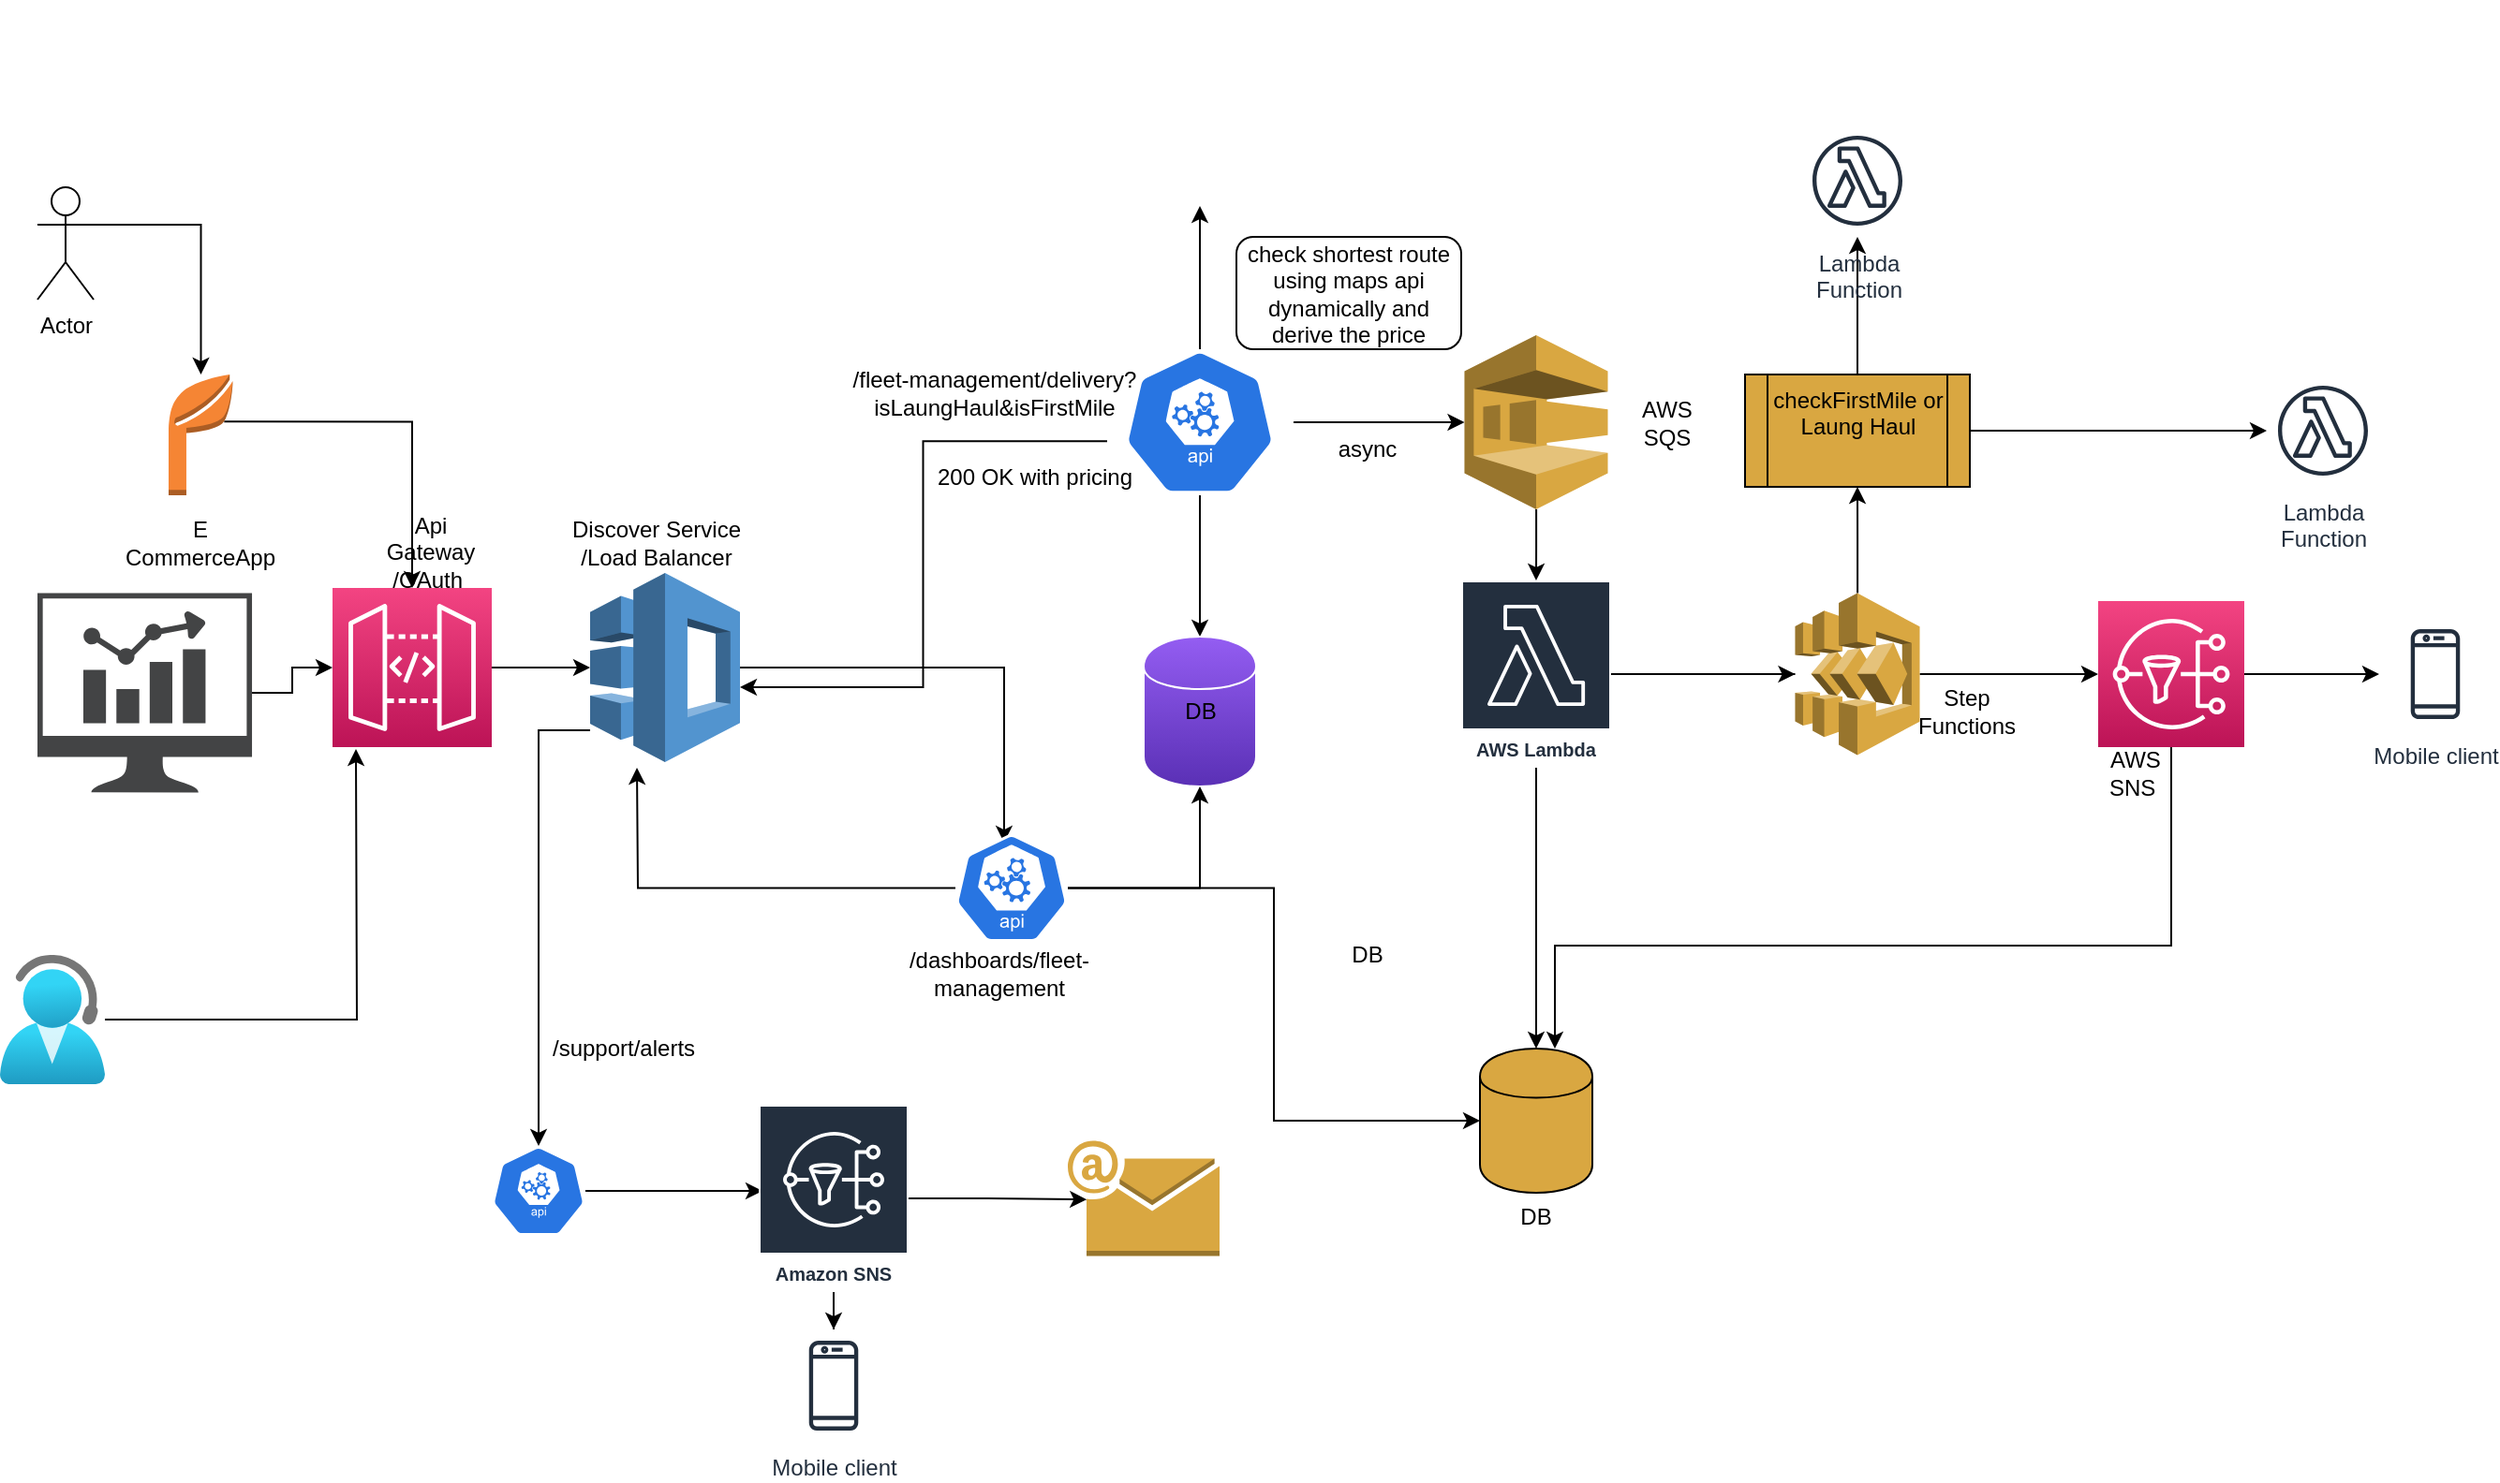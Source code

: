 <mxfile version="14.8.1" type="github">
  <diagram id="D4vt_JizwiGhyIq_tCMl" name="Page-1">
    <mxGraphModel dx="946" dy="1745" grid="1" gridSize="10" guides="1" tooltips="1" connect="1" arrows="1" fold="1" page="1" pageScale="1" pageWidth="850" pageHeight="1100" math="0" shadow="0">
      <root>
        <mxCell id="0" />
        <mxCell id="1" parent="0" />
        <mxCell id="d7MVmfg-RTv1msQ8y9jw-9" style="edgeStyle=orthogonalEdgeStyle;rounded=0;orthogonalLoop=1;jettySize=auto;html=1;exitX=1;exitY=0.333;exitDx=0;exitDy=0;exitPerimeter=0;" edge="1" parent="1" source="d7MVmfg-RTv1msQ8y9jw-2" target="d7MVmfg-RTv1msQ8y9jw-8">
          <mxGeometry relative="1" as="geometry" />
        </mxCell>
        <mxCell id="d7MVmfg-RTv1msQ8y9jw-2" value="Actor" style="shape=umlActor;verticalLabelPosition=bottom;verticalAlign=top;html=1;outlineConnect=0;" vertex="1" parent="1">
          <mxGeometry x="50" y="30" width="30" height="60" as="geometry" />
        </mxCell>
        <mxCell id="d7MVmfg-RTv1msQ8y9jw-11" style="edgeStyle=orthogonalEdgeStyle;rounded=0;orthogonalLoop=1;jettySize=auto;html=1;exitX=0.86;exitY=0.39;exitDx=0;exitDy=0;exitPerimeter=0;" edge="1" parent="1" source="d7MVmfg-RTv1msQ8y9jw-8" target="d7MVmfg-RTv1msQ8y9jw-10">
          <mxGeometry relative="1" as="geometry" />
        </mxCell>
        <mxCell id="d7MVmfg-RTv1msQ8y9jw-8" value="" style="outlineConnect=0;dashed=0;verticalLabelPosition=bottom;verticalAlign=top;align=center;html=1;shape=mxgraph.aws3.application;fillColor=#F58534;gradientColor=none;" vertex="1" parent="1">
          <mxGeometry x="120" y="130" width="34.5" height="64.5" as="geometry" />
        </mxCell>
        <mxCell id="d7MVmfg-RTv1msQ8y9jw-16" style="edgeStyle=orthogonalEdgeStyle;rounded=0;orthogonalLoop=1;jettySize=auto;html=1;entryX=0;entryY=0.5;entryDx=0;entryDy=0;entryPerimeter=0;" edge="1" parent="1" source="d7MVmfg-RTv1msQ8y9jw-10" target="d7MVmfg-RTv1msQ8y9jw-15">
          <mxGeometry relative="1" as="geometry" />
        </mxCell>
        <mxCell id="d7MVmfg-RTv1msQ8y9jw-10" value="" style="points=[[0,0,0],[0.25,0,0],[0.5,0,0],[0.75,0,0],[1,0,0],[0,1,0],[0.25,1,0],[0.5,1,0],[0.75,1,0],[1,1,0],[0,0.25,0],[0,0.5,0],[0,0.75,0],[1,0.25,0],[1,0.5,0],[1,0.75,0]];outlineConnect=0;fontColor=#232F3E;gradientColor=#F34482;gradientDirection=north;fillColor=#BC1356;strokeColor=#ffffff;dashed=0;verticalLabelPosition=bottom;verticalAlign=top;align=center;html=1;fontSize=12;fontStyle=0;aspect=fixed;shape=mxgraph.aws4.resourceIcon;resIcon=mxgraph.aws4.api_gateway;" vertex="1" parent="1">
          <mxGeometry x="207.5" y="244" width="85" height="85" as="geometry" />
        </mxCell>
        <mxCell id="d7MVmfg-RTv1msQ8y9jw-12" value="E CommerceApp&lt;br&gt;" style="text;html=1;strokeColor=none;fillColor=none;align=center;verticalAlign=middle;whiteSpace=wrap;rounded=0;" vertex="1" parent="1">
          <mxGeometry x="117" y="210" width="40" height="20" as="geometry" />
        </mxCell>
        <mxCell id="d7MVmfg-RTv1msQ8y9jw-13" value="Api Gateway /OAuth&amp;nbsp;&lt;br&gt;" style="text;html=1;strokeColor=none;fillColor=none;align=center;verticalAlign=middle;whiteSpace=wrap;rounded=0;" vertex="1" parent="1">
          <mxGeometry x="240" y="215" width="40" height="20" as="geometry" />
        </mxCell>
        <mxCell id="d7MVmfg-RTv1msQ8y9jw-104" style="edgeStyle=orthogonalEdgeStyle;rounded=0;orthogonalLoop=1;jettySize=auto;html=1;entryX=0.433;entryY=0.235;entryDx=0;entryDy=0;entryPerimeter=0;" edge="1" parent="1" source="d7MVmfg-RTv1msQ8y9jw-15" target="d7MVmfg-RTv1msQ8y9jw-106">
          <mxGeometry relative="1" as="geometry">
            <mxPoint x="385" y="410" as="targetPoint" />
          </mxGeometry>
        </mxCell>
        <mxCell id="d7MVmfg-RTv1msQ8y9jw-119" style="edgeStyle=orthogonalEdgeStyle;rounded=0;orthogonalLoop=1;jettySize=auto;html=1;entryX=0.5;entryY=0;entryDx=0;entryDy=0;entryPerimeter=0;" edge="1" parent="1" source="d7MVmfg-RTv1msQ8y9jw-15" target="d7MVmfg-RTv1msQ8y9jw-112">
          <mxGeometry relative="1" as="geometry">
            <Array as="points">
              <mxPoint x="318" y="320" />
            </Array>
          </mxGeometry>
        </mxCell>
        <mxCell id="d7MVmfg-RTv1msQ8y9jw-15" value="" style="outlineConnect=0;dashed=0;verticalLabelPosition=bottom;verticalAlign=top;align=center;html=1;shape=mxgraph.aws3.application_discovery_service;fillColor=#5294CF;gradientColor=none;" vertex="1" parent="1">
          <mxGeometry x="345" y="236" width="80" height="101" as="geometry" />
        </mxCell>
        <mxCell id="d7MVmfg-RTv1msQ8y9jw-17" value="Discover Service&lt;br&gt;/Load Balancer" style="text;html=1;align=center;verticalAlign=middle;resizable=0;points=[];autosize=1;strokeColor=none;" vertex="1" parent="1">
          <mxGeometry x="325" y="205" width="110" height="30" as="geometry" />
        </mxCell>
        <mxCell id="d7MVmfg-RTv1msQ8y9jw-37" style="edgeStyle=orthogonalEdgeStyle;rounded=0;orthogonalLoop=1;jettySize=auto;html=1;exitX=0.005;exitY=0.63;exitDx=0;exitDy=0;exitPerimeter=0;entryX=1;entryY=0.604;entryDx=0;entryDy=0;entryPerimeter=0;" edge="1" parent="1" source="d7MVmfg-RTv1msQ8y9jw-19" target="d7MVmfg-RTv1msQ8y9jw-15">
          <mxGeometry relative="1" as="geometry" />
        </mxCell>
        <mxCell id="d7MVmfg-RTv1msQ8y9jw-84" style="edgeStyle=orthogonalEdgeStyle;rounded=0;orthogonalLoop=1;jettySize=auto;html=1;entryX=0.5;entryY=0;entryDx=0;entryDy=0;" edge="1" parent="1" source="d7MVmfg-RTv1msQ8y9jw-19" target="d7MVmfg-RTv1msQ8y9jw-27">
          <mxGeometry relative="1" as="geometry" />
        </mxCell>
        <mxCell id="d7MVmfg-RTv1msQ8y9jw-86" style="edgeStyle=orthogonalEdgeStyle;rounded=0;orthogonalLoop=1;jettySize=auto;html=1;" edge="1" parent="1" source="d7MVmfg-RTv1msQ8y9jw-19">
          <mxGeometry relative="1" as="geometry">
            <mxPoint x="670.5" y="40" as="targetPoint" />
          </mxGeometry>
        </mxCell>
        <mxCell id="d7MVmfg-RTv1msQ8y9jw-87" style="edgeStyle=orthogonalEdgeStyle;rounded=0;orthogonalLoop=1;jettySize=auto;html=1;entryX=0;entryY=0.5;entryDx=0;entryDy=0;entryPerimeter=0;" edge="1" parent="1" source="d7MVmfg-RTv1msQ8y9jw-19" target="d7MVmfg-RTv1msQ8y9jw-47">
          <mxGeometry relative="1" as="geometry" />
        </mxCell>
        <mxCell id="d7MVmfg-RTv1msQ8y9jw-19" value="" style="html=1;dashed=0;whitespace=wrap;fillColor=#2875E2;strokeColor=#ffffff;points=[[0.005,0.63,0],[0.1,0.2,0],[0.9,0.2,0],[0.5,0,0],[0.995,0.63,0],[0.72,0.99,0],[0.5,1,0],[0.28,0.99,0]];shape=mxgraph.kubernetes.icon;prIcon=api" vertex="1" parent="1">
          <mxGeometry x="620.5" y="116.5" width="100" height="78" as="geometry" />
        </mxCell>
        <mxCell id="d7MVmfg-RTv1msQ8y9jw-21" value="/fleet-management/delivery?isLaungHaul&amp;amp;isFirstMile" style="text;html=1;strokeColor=none;fillColor=none;align=center;verticalAlign=middle;whiteSpace=wrap;rounded=0;" vertex="1" parent="1">
          <mxGeometry x="470.5" y="130" width="180" height="20" as="geometry" />
        </mxCell>
        <mxCell id="d7MVmfg-RTv1msQ8y9jw-27" value="" style="shape=cylinder;whiteSpace=wrap;html=1;boundedLbl=1;backgroundOutline=1;dashed=0;fontColor=#232F3E;fontStyle=0;verticalAlign=top;strokeColor=#ffffff;fillColor=#5A30B5;gradientColor=#945DF2;gradientDirection=north;" vertex="1" parent="1">
          <mxGeometry x="640.5" y="270" width="60" height="80" as="geometry" />
        </mxCell>
        <mxCell id="d7MVmfg-RTv1msQ8y9jw-36" value="async" style="text;html=1;strokeColor=none;fillColor=none;align=center;verticalAlign=middle;whiteSpace=wrap;rounded=0;" vertex="1" parent="1">
          <mxGeometry x="740" y="160" width="40" height="20" as="geometry" />
        </mxCell>
        <mxCell id="d7MVmfg-RTv1msQ8y9jw-38" value="200 OK with pricing" style="text;html=1;strokeColor=none;fillColor=none;align=center;verticalAlign=middle;whiteSpace=wrap;rounded=0;" vertex="1" parent="1">
          <mxGeometry x="500" y="167" width="165" height="35" as="geometry" />
        </mxCell>
        <mxCell id="d7MVmfg-RTv1msQ8y9jw-42" value="Step Functions&lt;br&gt;" style="text;html=1;strokeColor=none;fillColor=none;align=center;verticalAlign=middle;whiteSpace=wrap;rounded=0;" vertex="1" parent="1">
          <mxGeometry x="1060" y="300" width="40" height="20" as="geometry" />
        </mxCell>
        <mxCell id="d7MVmfg-RTv1msQ8y9jw-53" style="edgeStyle=orthogonalEdgeStyle;rounded=0;orthogonalLoop=1;jettySize=auto;html=1;" edge="1" parent="1" source="d7MVmfg-RTv1msQ8y9jw-43" target="d7MVmfg-RTv1msQ8y9jw-52">
          <mxGeometry relative="1" as="geometry" />
        </mxCell>
        <mxCell id="d7MVmfg-RTv1msQ8y9jw-116" style="edgeStyle=orthogonalEdgeStyle;rounded=0;orthogonalLoop=1;jettySize=auto;html=1;" edge="1" parent="1" source="d7MVmfg-RTv1msQ8y9jw-43" target="d7MVmfg-RTv1msQ8y9jw-72">
          <mxGeometry relative="1" as="geometry">
            <mxPoint x="1189" y="540" as="targetPoint" />
            <Array as="points">
              <mxPoint x="1189" y="435" />
              <mxPoint x="860" y="435" />
            </Array>
          </mxGeometry>
        </mxCell>
        <mxCell id="d7MVmfg-RTv1msQ8y9jw-43" value="" style="points=[[0,0,0],[0.25,0,0],[0.5,0,0],[0.75,0,0],[1,0,0],[0,1,0],[0.25,1,0],[0.5,1,0],[0.75,1,0],[1,1,0],[0,0.25,0],[0,0.5,0],[0,0.75,0],[1,0.25,0],[1,0.5,0],[1,0.75,0]];outlineConnect=0;fontColor=#232F3E;gradientColor=#F34482;gradientDirection=north;fillColor=#BC1356;strokeColor=#ffffff;dashed=0;verticalLabelPosition=bottom;verticalAlign=top;align=center;html=1;fontSize=12;fontStyle=0;aspect=fixed;shape=mxgraph.aws4.resourceIcon;resIcon=mxgraph.aws4.sns;" vertex="1" parent="1">
          <mxGeometry x="1150" y="251" width="78" height="78" as="geometry" />
        </mxCell>
        <mxCell id="d7MVmfg-RTv1msQ8y9jw-63" style="edgeStyle=orthogonalEdgeStyle;rounded=0;orthogonalLoop=1;jettySize=auto;html=1;" edge="1" parent="1" source="d7MVmfg-RTv1msQ8y9jw-46" target="d7MVmfg-RTv1msQ8y9jw-43">
          <mxGeometry relative="1" as="geometry" />
        </mxCell>
        <mxCell id="d7MVmfg-RTv1msQ8y9jw-73" value="" style="edgeStyle=orthogonalEdgeStyle;rounded=0;orthogonalLoop=1;jettySize=auto;html=1;" edge="1" parent="1" source="d7MVmfg-RTv1msQ8y9jw-46" target="d7MVmfg-RTv1msQ8y9jw-72">
          <mxGeometry relative="1" as="geometry" />
        </mxCell>
        <mxCell id="d7MVmfg-RTv1msQ8y9jw-91" value="" style="edgeStyle=orthogonalEdgeStyle;rounded=0;orthogonalLoop=1;jettySize=auto;html=1;" edge="1" parent="1" source="d7MVmfg-RTv1msQ8y9jw-46" target="d7MVmfg-RTv1msQ8y9jw-90">
          <mxGeometry relative="1" as="geometry" />
        </mxCell>
        <mxCell id="d7MVmfg-RTv1msQ8y9jw-46" value="" style="outlineConnect=0;dashed=0;verticalLabelPosition=bottom;verticalAlign=top;align=center;html=1;shape=mxgraph.aws3.step_functions;fillColor=#D9A741;gradientColor=none;" vertex="1" parent="1">
          <mxGeometry x="988.25" y="246.75" width="66.5" height="86.5" as="geometry" />
        </mxCell>
        <mxCell id="d7MVmfg-RTv1msQ8y9jw-88" value="" style="edgeStyle=orthogonalEdgeStyle;rounded=0;orthogonalLoop=1;jettySize=auto;html=1;" edge="1" parent="1" source="d7MVmfg-RTv1msQ8y9jw-47" target="d7MVmfg-RTv1msQ8y9jw-60">
          <mxGeometry relative="1" as="geometry" />
        </mxCell>
        <mxCell id="d7MVmfg-RTv1msQ8y9jw-47" value="" style="outlineConnect=0;dashed=0;verticalLabelPosition=bottom;verticalAlign=top;align=center;html=1;shape=mxgraph.aws3.sqs;fillColor=#D9A741;gradientColor=none;" vertex="1" parent="1">
          <mxGeometry x="811.75" y="109" width="76.5" height="93" as="geometry" />
        </mxCell>
        <mxCell id="d7MVmfg-RTv1msQ8y9jw-50" value="AWS SNS&amp;nbsp;" style="text;html=1;strokeColor=none;fillColor=none;align=center;verticalAlign=middle;whiteSpace=wrap;rounded=0;" vertex="1" parent="1">
          <mxGeometry x="1150" y="333.25" width="40" height="20" as="geometry" />
        </mxCell>
        <mxCell id="d7MVmfg-RTv1msQ8y9jw-52" value="Mobile client" style="outlineConnect=0;fontColor=#232F3E;gradientColor=none;strokeColor=#232F3E;fillColor=#ffffff;dashed=0;verticalLabelPosition=bottom;verticalAlign=top;align=center;html=1;fontSize=12;fontStyle=0;aspect=fixed;shape=mxgraph.aws4.resourceIcon;resIcon=mxgraph.aws4.mobile_client;" vertex="1" parent="1">
          <mxGeometry x="1300" y="260" width="60" height="60" as="geometry" />
        </mxCell>
        <mxCell id="d7MVmfg-RTv1msQ8y9jw-62" style="edgeStyle=orthogonalEdgeStyle;rounded=0;orthogonalLoop=1;jettySize=auto;html=1;" edge="1" parent="1" source="d7MVmfg-RTv1msQ8y9jw-60" target="d7MVmfg-RTv1msQ8y9jw-46">
          <mxGeometry relative="1" as="geometry" />
        </mxCell>
        <mxCell id="d7MVmfg-RTv1msQ8y9jw-60" value="AWS Lambda" style="outlineConnect=0;fontColor=#232F3E;gradientColor=none;strokeColor=#ffffff;fillColor=#232F3E;dashed=0;verticalLabelPosition=middle;verticalAlign=bottom;align=center;html=1;whiteSpace=wrap;fontSize=10;fontStyle=1;spacing=3;shape=mxgraph.aws4.productIcon;prIcon=mxgraph.aws4.lambda;" vertex="1" parent="1">
          <mxGeometry x="810" y="240" width="80" height="100" as="geometry" />
        </mxCell>
        <mxCell id="d7MVmfg-RTv1msQ8y9jw-72" value="" style="shape=cylinder;whiteSpace=wrap;html=1;boundedLbl=1;backgroundOutline=1;dashed=0;verticalAlign=top;fillColor=#D9A741;" vertex="1" parent="1">
          <mxGeometry x="820" y="490" width="60" height="77" as="geometry" />
        </mxCell>
        <mxCell id="d7MVmfg-RTv1msQ8y9jw-78" value="DB" style="text;html=1;strokeColor=none;fillColor=none;align=center;verticalAlign=middle;whiteSpace=wrap;rounded=0;" vertex="1" parent="1">
          <mxGeometry x="830" y="570" width="40" height="20" as="geometry" />
        </mxCell>
        <mxCell id="d7MVmfg-RTv1msQ8y9jw-80" value="AWS &lt;br&gt;SQS" style="text;html=1;strokeColor=none;fillColor=none;align=center;verticalAlign=middle;whiteSpace=wrap;rounded=0;" vertex="1" parent="1">
          <mxGeometry x="900" y="145.5" width="40" height="20" as="geometry" />
        </mxCell>
        <mxCell id="d7MVmfg-RTv1msQ8y9jw-82" value="DB" style="text;html=1;strokeColor=none;fillColor=none;align=center;verticalAlign=middle;whiteSpace=wrap;rounded=0;" vertex="1" parent="1">
          <mxGeometry x="650.5" y="300" width="40" height="20" as="geometry" />
        </mxCell>
        <mxCell id="d7MVmfg-RTv1msQ8y9jw-83" value="DB" style="text;html=1;strokeColor=none;fillColor=none;align=center;verticalAlign=middle;whiteSpace=wrap;rounded=0;" vertex="1" parent="1">
          <mxGeometry x="740" y="430" width="40" height="20" as="geometry" />
        </mxCell>
        <mxCell id="d7MVmfg-RTv1msQ8y9jw-85" value="" style="shape=image;html=1;verticalAlign=top;verticalLabelPosition=bottom;labelBackgroundColor=#ffffff;imageAspect=0;aspect=fixed;image=https://cdn4.iconfinder.com/data/icons/flatified/128/map.png" vertex="1" parent="1">
          <mxGeometry x="612" y="-70" width="128" height="128" as="geometry" />
        </mxCell>
        <mxCell id="d7MVmfg-RTv1msQ8y9jw-100" style="edgeStyle=orthogonalEdgeStyle;rounded=0;orthogonalLoop=1;jettySize=auto;html=1;" edge="1" parent="1" source="d7MVmfg-RTv1msQ8y9jw-90" target="d7MVmfg-RTv1msQ8y9jw-99">
          <mxGeometry relative="1" as="geometry" />
        </mxCell>
        <mxCell id="d7MVmfg-RTv1msQ8y9jw-101" style="edgeStyle=orthogonalEdgeStyle;rounded=0;orthogonalLoop=1;jettySize=auto;html=1;" edge="1" parent="1" source="d7MVmfg-RTv1msQ8y9jw-90" target="d7MVmfg-RTv1msQ8y9jw-98">
          <mxGeometry relative="1" as="geometry" />
        </mxCell>
        <mxCell id="d7MVmfg-RTv1msQ8y9jw-90" value="checkFirstMile or Laung Haul" style="shape=process;whiteSpace=wrap;html=1;backgroundOutline=1;dashed=0;verticalAlign=top;fillColor=#D9A741;" vertex="1" parent="1">
          <mxGeometry x="961.5" y="130" width="120" height="60" as="geometry" />
        </mxCell>
        <mxCell id="d7MVmfg-RTv1msQ8y9jw-92" value="check shortest route using maps api dynamically and derive the price" style="rounded=1;whiteSpace=wrap;html=1;" vertex="1" parent="1">
          <mxGeometry x="690" y="56.5" width="120" height="60" as="geometry" />
        </mxCell>
        <mxCell id="d7MVmfg-RTv1msQ8y9jw-98" value="Lambda&#xa;Function" style="outlineConnect=0;fontColor=#232F3E;gradientColor=none;strokeColor=#232F3E;fillColor=#ffffff;dashed=0;verticalLabelPosition=bottom;verticalAlign=top;align=center;html=1;fontSize=12;fontStyle=0;aspect=fixed;shape=mxgraph.aws4.resourceIcon;resIcon=mxgraph.aws4.lambda_function;" vertex="1" parent="1">
          <mxGeometry x="1240" y="130" width="60" height="60" as="geometry" />
        </mxCell>
        <mxCell id="d7MVmfg-RTv1msQ8y9jw-99" value="Lambda&#xa;Function" style="outlineConnect=0;fontColor=#232F3E;gradientColor=none;strokeColor=#232F3E;fillColor=#ffffff;dashed=0;verticalLabelPosition=bottom;verticalAlign=top;align=center;html=1;fontSize=12;fontStyle=0;aspect=fixed;shape=mxgraph.aws4.resourceIcon;resIcon=mxgraph.aws4.lambda_function;" vertex="1" parent="1">
          <mxGeometry x="991.5" y="-3.5" width="60" height="60" as="geometry" />
        </mxCell>
        <mxCell id="d7MVmfg-RTv1msQ8y9jw-103" style="edgeStyle=orthogonalEdgeStyle;rounded=0;orthogonalLoop=1;jettySize=auto;html=1;" edge="1" parent="1" source="d7MVmfg-RTv1msQ8y9jw-102" target="d7MVmfg-RTv1msQ8y9jw-10">
          <mxGeometry relative="1" as="geometry" />
        </mxCell>
        <mxCell id="d7MVmfg-RTv1msQ8y9jw-102" value="" style="pointerEvents=1;shadow=0;dashed=0;html=1;strokeColor=none;fillColor=#434445;aspect=fixed;labelPosition=center;verticalLabelPosition=bottom;verticalAlign=top;align=center;outlineConnect=0;shape=mxgraph.vvd.nsx_dashboard;" vertex="1" parent="1">
          <mxGeometry x="50.0" y="246.75" width="114.52" height="106.5" as="geometry" />
        </mxCell>
        <mxCell id="d7MVmfg-RTv1msQ8y9jw-108" style="edgeStyle=orthogonalEdgeStyle;rounded=0;orthogonalLoop=1;jettySize=auto;html=1;" edge="1" parent="1" source="d7MVmfg-RTv1msQ8y9jw-106" target="d7MVmfg-RTv1msQ8y9jw-27">
          <mxGeometry relative="1" as="geometry" />
        </mxCell>
        <mxCell id="d7MVmfg-RTv1msQ8y9jw-109" style="edgeStyle=orthogonalEdgeStyle;rounded=0;orthogonalLoop=1;jettySize=auto;html=1;entryX=0;entryY=0.5;entryDx=0;entryDy=0;" edge="1" parent="1" source="d7MVmfg-RTv1msQ8y9jw-106" target="d7MVmfg-RTv1msQ8y9jw-72">
          <mxGeometry relative="1" as="geometry">
            <mxPoint x="690" y="440" as="targetPoint" />
          </mxGeometry>
        </mxCell>
        <mxCell id="d7MVmfg-RTv1msQ8y9jw-121" style="edgeStyle=orthogonalEdgeStyle;rounded=0;orthogonalLoop=1;jettySize=auto;html=1;" edge="1" parent="1" source="d7MVmfg-RTv1msQ8y9jw-106">
          <mxGeometry relative="1" as="geometry">
            <mxPoint x="370" y="340" as="targetPoint" />
          </mxGeometry>
        </mxCell>
        <mxCell id="d7MVmfg-RTv1msQ8y9jw-106" value="" style="html=1;dashed=0;whitespace=wrap;fillColor=#2875E2;strokeColor=#ffffff;points=[[0.005,0.63,0],[0.1,0.2,0],[0.9,0.2,0],[0.5,0,0],[0.995,0.63,0],[0.72,0.99,0],[0.5,1,0],[0.28,0.99,0]];shape=mxgraph.kubernetes.icon;prIcon=api" vertex="1" parent="1">
          <mxGeometry x="540" y="358.5" width="60" height="91.5" as="geometry" />
        </mxCell>
        <mxCell id="d7MVmfg-RTv1msQ8y9jw-107" value="/dashboards/fleet-management" style="text;html=1;strokeColor=none;fillColor=none;align=center;verticalAlign=middle;whiteSpace=wrap;rounded=0;" vertex="1" parent="1">
          <mxGeometry x="485.5" y="440" width="155" height="20" as="geometry" />
        </mxCell>
        <mxCell id="d7MVmfg-RTv1msQ8y9jw-126" style="edgeStyle=orthogonalEdgeStyle;rounded=0;orthogonalLoop=1;jettySize=auto;html=1;entryX=0.025;entryY=0.46;entryDx=0;entryDy=0;entryPerimeter=0;" edge="1" parent="1" source="d7MVmfg-RTv1msQ8y9jw-112" target="d7MVmfg-RTv1msQ8y9jw-124">
          <mxGeometry relative="1" as="geometry" />
        </mxCell>
        <mxCell id="d7MVmfg-RTv1msQ8y9jw-112" value="" style="html=1;dashed=0;whitespace=wrap;fillColor=#2875E2;strokeColor=#ffffff;points=[[0.005,0.63,0],[0.1,0.2,0],[0.9,0.2,0],[0.5,0,0],[0.995,0.63,0],[0.72,0.99,0],[0.5,1,0],[0.28,0.99,0]];shape=mxgraph.kubernetes.icon;prIcon=api" vertex="1" parent="1">
          <mxGeometry x="292.5" y="542" width="50" height="48" as="geometry" />
        </mxCell>
        <mxCell id="d7MVmfg-RTv1msQ8y9jw-118" style="edgeStyle=orthogonalEdgeStyle;rounded=0;orthogonalLoop=1;jettySize=auto;html=1;" edge="1" parent="1" source="d7MVmfg-RTv1msQ8y9jw-117">
          <mxGeometry relative="1" as="geometry">
            <mxPoint x="220" y="330" as="targetPoint" />
          </mxGeometry>
        </mxCell>
        <mxCell id="d7MVmfg-RTv1msQ8y9jw-117" value="" style="aspect=fixed;html=1;points=[];align=center;image;fontSize=12;image=img/lib/azure2/general/Help_and_Support.svg;" vertex="1" parent="1">
          <mxGeometry x="30" y="440" width="56.0" height="69" as="geometry" />
        </mxCell>
        <mxCell id="d7MVmfg-RTv1msQ8y9jw-120" value="/support/alerts" style="text;html=1;strokeColor=none;fillColor=none;align=center;verticalAlign=middle;whiteSpace=wrap;rounded=0;" vertex="1" parent="1">
          <mxGeometry x="342.5" y="480" width="40" height="20" as="geometry" />
        </mxCell>
        <mxCell id="d7MVmfg-RTv1msQ8y9jw-128" style="edgeStyle=orthogonalEdgeStyle;rounded=0;orthogonalLoop=1;jettySize=auto;html=1;" edge="1" parent="1" source="d7MVmfg-RTv1msQ8y9jw-124" target="d7MVmfg-RTv1msQ8y9jw-127">
          <mxGeometry relative="1" as="geometry" />
        </mxCell>
        <mxCell id="d7MVmfg-RTv1msQ8y9jw-134" style="edgeStyle=orthogonalEdgeStyle;rounded=0;orthogonalLoop=1;jettySize=auto;html=1;entryX=0.125;entryY=0.51;entryDx=0;entryDy=0;entryPerimeter=0;" edge="1" parent="1" source="d7MVmfg-RTv1msQ8y9jw-124" target="d7MVmfg-RTv1msQ8y9jw-132">
          <mxGeometry relative="1" as="geometry" />
        </mxCell>
        <mxCell id="d7MVmfg-RTv1msQ8y9jw-124" value="Amazon SNS" style="outlineConnect=0;fontColor=#232F3E;gradientColor=none;strokeColor=#ffffff;fillColor=#232F3E;dashed=0;verticalLabelPosition=middle;verticalAlign=bottom;align=center;html=1;whiteSpace=wrap;fontSize=10;fontStyle=1;spacing=3;shape=mxgraph.aws4.productIcon;prIcon=mxgraph.aws4.sns;" vertex="1" parent="1">
          <mxGeometry x="435" y="520" width="80" height="100" as="geometry" />
        </mxCell>
        <mxCell id="d7MVmfg-RTv1msQ8y9jw-127" value="Mobile client" style="outlineConnect=0;fontColor=#232F3E;gradientColor=none;strokeColor=#232F3E;fillColor=#ffffff;dashed=0;verticalLabelPosition=bottom;verticalAlign=top;align=center;html=1;fontSize=12;fontStyle=0;aspect=fixed;shape=mxgraph.aws4.resourceIcon;resIcon=mxgraph.aws4.mobile_client;" vertex="1" parent="1">
          <mxGeometry x="445" y="640" width="60" height="60" as="geometry" />
        </mxCell>
        <mxCell id="d7MVmfg-RTv1msQ8y9jw-132" value="" style="outlineConnect=0;dashed=0;verticalLabelPosition=bottom;verticalAlign=top;align=center;html=1;shape=mxgraph.aws3.email;fillColor=#D9A741;gradientColor=none;" vertex="1" parent="1">
          <mxGeometry x="600" y="539.25" width="81" height="61.5" as="geometry" />
        </mxCell>
      </root>
    </mxGraphModel>
  </diagram>
</mxfile>
